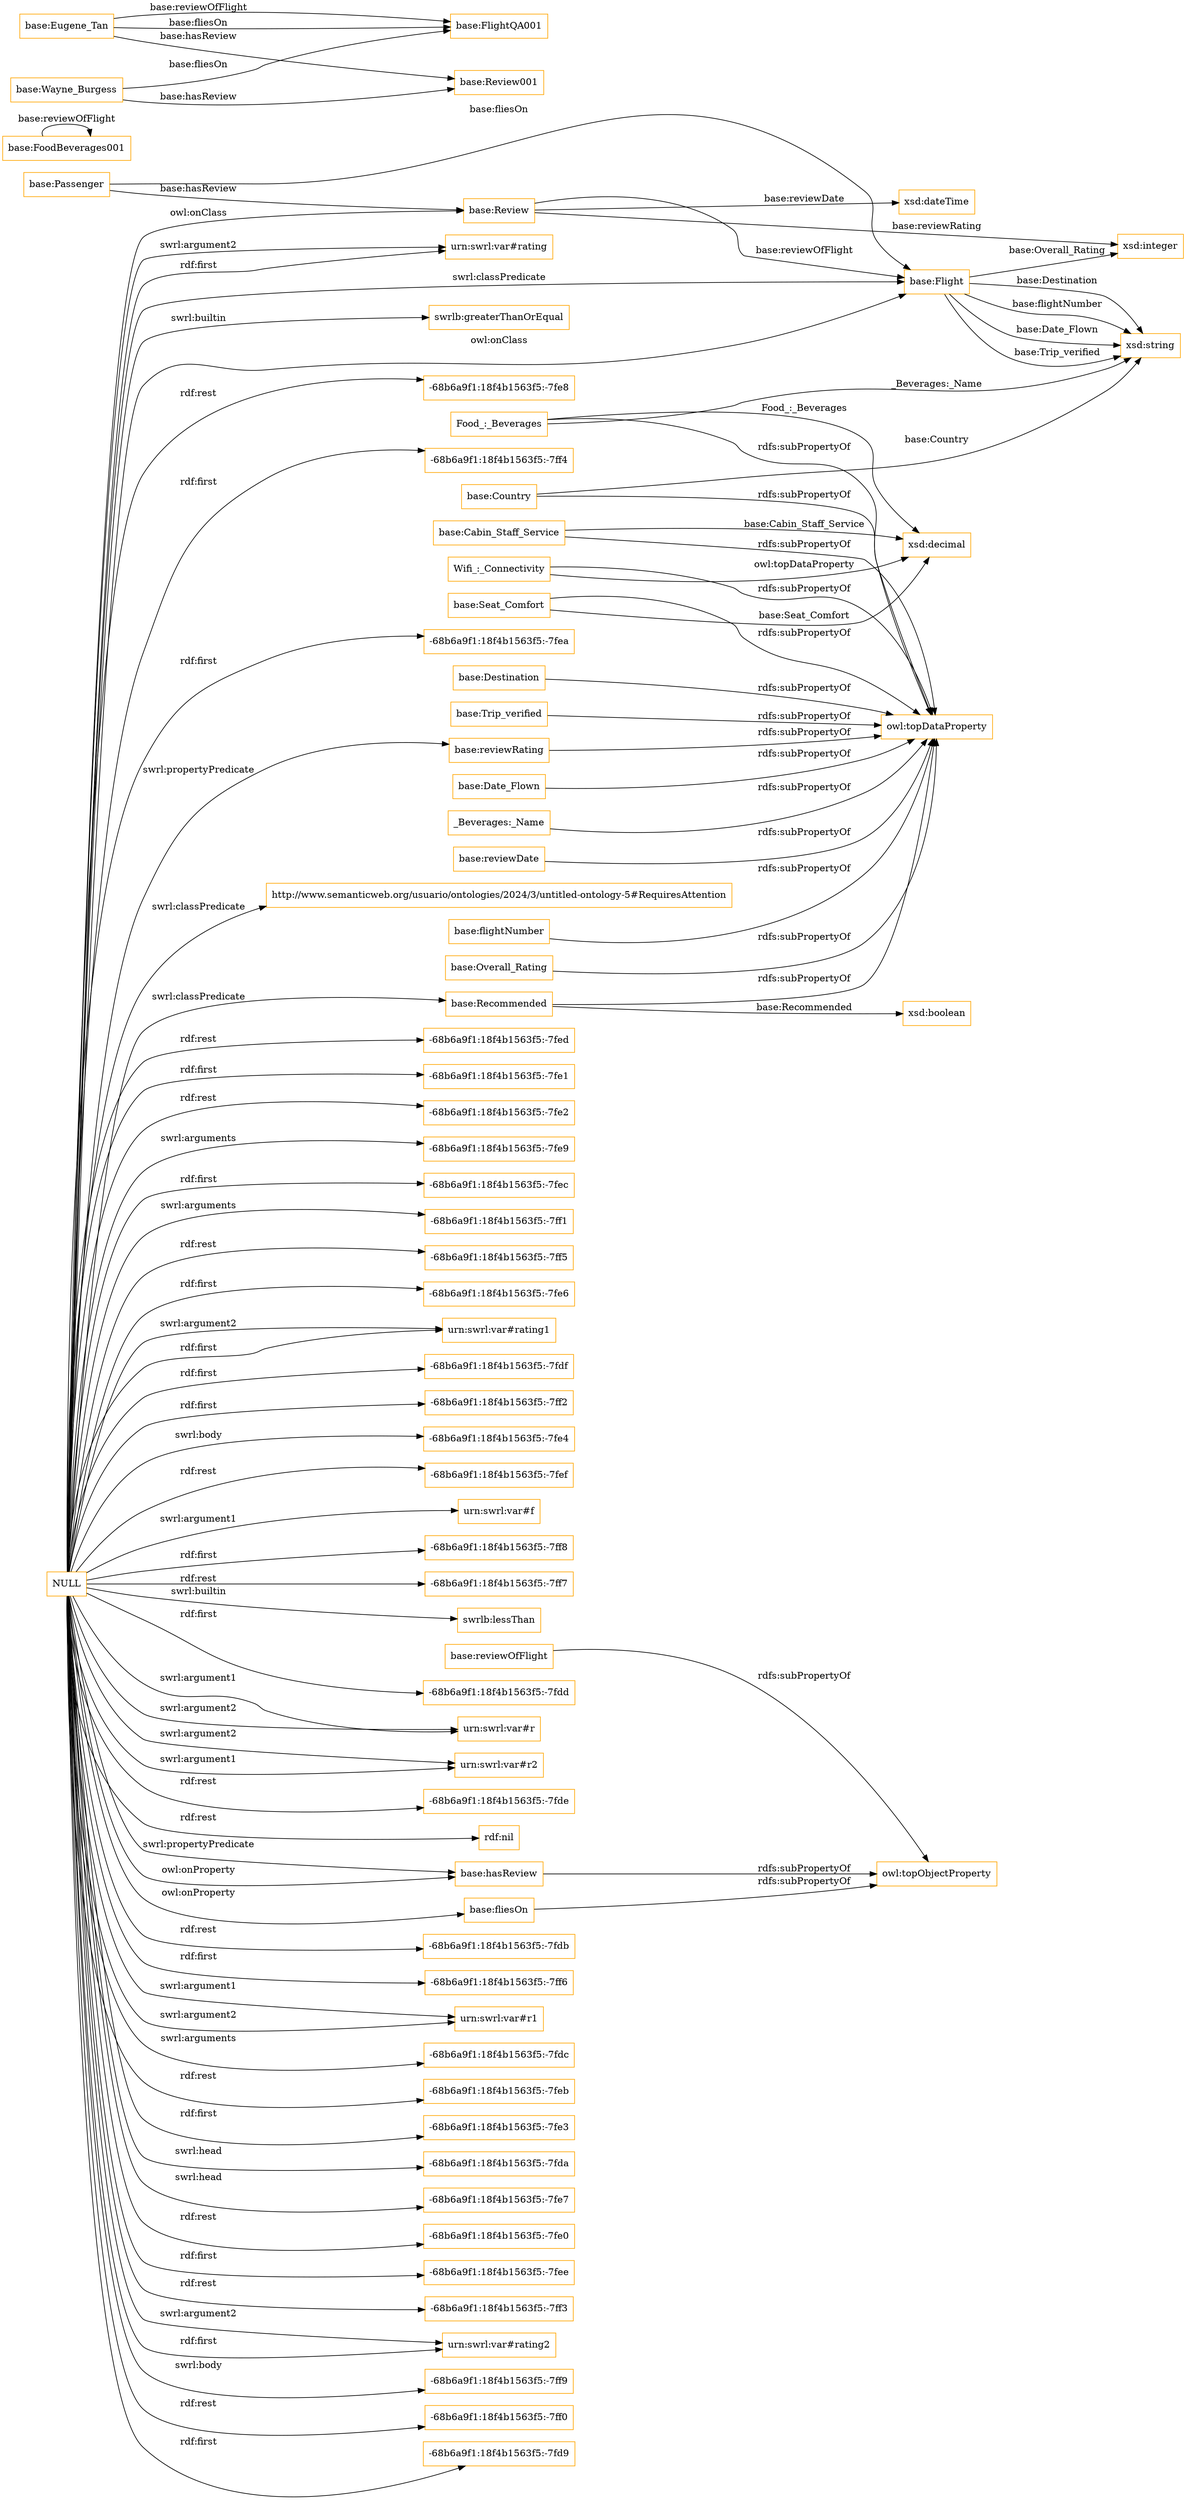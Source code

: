 digraph ar2dtool_diagram { 
rankdir=LR;
size="1501"
node [shape = rectangle, color="orange"]; "http://www.semanticweb.org/usuario/ontologies/2024/3/untitled-ontology-5#RequiresAttention" "base:Passenger" "base:Date_Flown" "base:Cabin_Staff_Service" "base:Country" "base:Seat_Comfort" "Wifi_:_Connectivity" "base:Review" "base:Overall_Rating" "base:Destination" "base:Recommended" "base:Trip_verified" "base:Flight" "Food_:_Beverages" ; /*classes style*/
	"NULL" -> "-68b6a9f1:18f4b1563f5:-7fe2" [ label = "rdf:rest" ];
	"NULL" -> "-68b6a9f1:18f4b1563f5:-7fe9" [ label = "swrl:arguments" ];
	"NULL" -> "-68b6a9f1:18f4b1563f5:-7fec" [ label = "rdf:first" ];
	"NULL" -> "-68b6a9f1:18f4b1563f5:-7ff1" [ label = "swrl:arguments" ];
	"NULL" -> "-68b6a9f1:18f4b1563f5:-7ff5" [ label = "rdf:rest" ];
	"NULL" -> "-68b6a9f1:18f4b1563f5:-7fe6" [ label = "rdf:first" ];
	"NULL" -> "urn:swrl:var#rating1" [ label = "rdf:first" ];
	"NULL" -> "-68b6a9f1:18f4b1563f5:-7fdf" [ label = "rdf:first" ];
	"NULL" -> "base:reviewRating" [ label = "swrl:propertyPredicate" ];
	"NULL" -> "-68b6a9f1:18f4b1563f5:-7ff2" [ label = "rdf:first" ];
	"NULL" -> "-68b6a9f1:18f4b1563f5:-7fe4" [ label = "swrl:body" ];
	"NULL" -> "-68b6a9f1:18f4b1563f5:-7fef" [ label = "rdf:rest" ];
	"NULL" -> "urn:swrl:var#f" [ label = "swrl:argument1" ];
	"NULL" -> "-68b6a9f1:18f4b1563f5:-7ff8" [ label = "rdf:first" ];
	"NULL" -> "-68b6a9f1:18f4b1563f5:-7ff7" [ label = "rdf:rest" ];
	"NULL" -> "swrlb:lessThan" [ label = "swrl:builtin" ];
	"NULL" -> "-68b6a9f1:18f4b1563f5:-7fdd" [ label = "rdf:first" ];
	"NULL" -> "urn:swrl:var#r" [ label = "swrl:argument2" ];
	"NULL" -> "urn:swrl:var#r2" [ label = "swrl:argument1" ];
	"NULL" -> "-68b6a9f1:18f4b1563f5:-7fde" [ label = "rdf:rest" ];
	"NULL" -> "http://www.semanticweb.org/usuario/ontologies/2024/3/untitled-ontology-5#RequiresAttention" [ label = "swrl:classPredicate" ];
	"NULL" -> "rdf:nil" [ label = "rdf:rest" ];
	"NULL" -> "base:Review" [ label = "owl:onClass" ];
	"NULL" -> "base:hasReview" [ label = "owl:onProperty" ];
	"NULL" -> "-68b6a9f1:18f4b1563f5:-7fdb" [ label = "rdf:rest" ];
	"NULL" -> "base:fliesOn" [ label = "owl:onProperty" ];
	"NULL" -> "-68b6a9f1:18f4b1563f5:-7ff6" [ label = "rdf:first" ];
	"NULL" -> "urn:swrl:var#r1" [ label = "swrl:argument2" ];
	"NULL" -> "urn:swrl:var#rating1" [ label = "swrl:argument2" ];
	"NULL" -> "-68b6a9f1:18f4b1563f5:-7fdc" [ label = "swrl:arguments" ];
	"NULL" -> "-68b6a9f1:18f4b1563f5:-7feb" [ label = "rdf:rest" ];
	"NULL" -> "-68b6a9f1:18f4b1563f5:-7fe3" [ label = "rdf:first" ];
	"NULL" -> "-68b6a9f1:18f4b1563f5:-7fda" [ label = "swrl:head" ];
	"NULL" -> "-68b6a9f1:18f4b1563f5:-7fe7" [ label = "swrl:head" ];
	"NULL" -> "-68b6a9f1:18f4b1563f5:-7fe0" [ label = "rdf:rest" ];
	"NULL" -> "-68b6a9f1:18f4b1563f5:-7fee" [ label = "rdf:first" ];
	"NULL" -> "base:Recommended" [ label = "swrl:classPredicate" ];
	"NULL" -> "-68b6a9f1:18f4b1563f5:-7ff3" [ label = "rdf:rest" ];
	"NULL" -> "base:Flight" [ label = "owl:onClass" ];
	"NULL" -> "urn:swrl:var#rating2" [ label = "rdf:first" ];
	"NULL" -> "-68b6a9f1:18f4b1563f5:-7ff9" [ label = "swrl:body" ];
	"NULL" -> "urn:swrl:var#r1" [ label = "swrl:argument1" ];
	"NULL" -> "-68b6a9f1:18f4b1563f5:-7ff0" [ label = "rdf:rest" ];
	"NULL" -> "-68b6a9f1:18f4b1563f5:-7fd9" [ label = "rdf:first" ];
	"NULL" -> "urn:swrl:var#rating" [ label = "rdf:first" ];
	"NULL" -> "base:hasReview" [ label = "swrl:propertyPredicate" ];
	"NULL" -> "urn:swrl:var#rating2" [ label = "swrl:argument2" ];
	"NULL" -> "swrlb:greaterThanOrEqual" [ label = "swrl:builtin" ];
	"NULL" -> "-68b6a9f1:18f4b1563f5:-7fe8" [ label = "rdf:rest" ];
	"NULL" -> "urn:swrl:var#rating" [ label = "swrl:argument2" ];
	"NULL" -> "-68b6a9f1:18f4b1563f5:-7ff4" [ label = "rdf:first" ];
	"NULL" -> "-68b6a9f1:18f4b1563f5:-7fea" [ label = "rdf:first" ];
	"NULL" -> "base:Flight" [ label = "swrl:classPredicate" ];
	"NULL" -> "-68b6a9f1:18f4b1563f5:-7fed" [ label = "rdf:rest" ];
	"NULL" -> "-68b6a9f1:18f4b1563f5:-7fe1" [ label = "rdf:first" ];
	"NULL" -> "urn:swrl:var#r2" [ label = "swrl:argument2" ];
	"NULL" -> "urn:swrl:var#r" [ label = "swrl:argument1" ];
	"base:Date_Flown" -> "owl:topDataProperty" [ label = "rdfs:subPropertyOf" ];
	"base:Destination" -> "owl:topDataProperty" [ label = "rdfs:subPropertyOf" ];
	"base:hasReview" -> "owl:topObjectProperty" [ label = "rdfs:subPropertyOf" ];
	"base:Seat_Comfort" -> "owl:topDataProperty" [ label = "rdfs:subPropertyOf" ];
	"base:FoodBeverages001" -> "base:FoodBeverages001" [ label = "base:reviewOfFlight" ];
	"base:Trip_verified" -> "owl:topDataProperty" [ label = "rdfs:subPropertyOf" ];
	"_Beverages:_Name" -> "owl:topDataProperty" [ label = "rdfs:subPropertyOf" ];
	"base:reviewOfFlight" -> "owl:topObjectProperty" [ label = "rdfs:subPropertyOf" ];
	"Wifi_:_Connectivity" -> "owl:topDataProperty" [ label = "rdfs:subPropertyOf" ];
	"base:Recommended" -> "owl:topDataProperty" [ label = "rdfs:subPropertyOf" ];
	"base:fliesOn" -> "owl:topObjectProperty" [ label = "rdfs:subPropertyOf" ];
	"base:Country" -> "owl:topDataProperty" [ label = "rdfs:subPropertyOf" ];
	"Food_:_Beverages" -> "owl:topDataProperty" [ label = "rdfs:subPropertyOf" ];
	"base:reviewDate" -> "owl:topDataProperty" [ label = "rdfs:subPropertyOf" ];
	"base:reviewRating" -> "owl:topDataProperty" [ label = "rdfs:subPropertyOf" ];
	"base:Wayne_Burgess" -> "base:Review001" [ label = "base:hasReview" ];
	"base:Wayne_Burgess" -> "base:FlightQA001" [ label = "base:fliesOn" ];
	"base:flightNumber" -> "owl:topDataProperty" [ label = "rdfs:subPropertyOf" ];
	"base:Eugene_Tan" -> "base:FlightQA001" [ label = "base:reviewOfFlight" ];
	"base:Eugene_Tan" -> "base:FlightQA001" [ label = "base:fliesOn" ];
	"base:Eugene_Tan" -> "base:Review001" [ label = "base:hasReview" ];
	"base:Overall_Rating" -> "owl:topDataProperty" [ label = "rdfs:subPropertyOf" ];
	"base:Cabin_Staff_Service" -> "owl:topDataProperty" [ label = "rdfs:subPropertyOf" ];
	"base:Flight" -> "xsd:string" [ label = "base:Trip_verified" ];
	"base:Flight" -> "xsd:string" [ label = "base:Destination" ];
	"base:Flight" -> "xsd:integer" [ label = "base:Overall_Rating" ];
	"base:Seat_Comfort" -> "xsd:decimal" [ label = "base:Seat_Comfort" ];
	"base:Country" -> "xsd:string" [ label = "base:Country" ];
	"base:Review" -> "xsd:integer" [ label = "base:reviewRating" ];
	"base:Flight" -> "xsd:string" [ label = "base:flightNumber" ];
	"base:Passenger" -> "base:Review" [ label = "base:hasReview" ];
	"base:Cabin_Staff_Service" -> "xsd:decimal" [ label = "base:Cabin_Staff_Service" ];
	"base:Review" -> "xsd:dateTime" [ label = "base:reviewDate" ];
	"base:Flight" -> "xsd:string" [ label = "base:Date_Flown" ];
	"Wifi_:_Connectivity" -> "xsd:decimal" [ label = "owl:topDataProperty" ];
	"base:Review" -> "base:Flight" [ label = "base:reviewOfFlight" ];
	"base:Recommended" -> "xsd:boolean" [ label = "base:Recommended" ];
	"Food_:_Beverages" -> "xsd:decimal" [ label = "Food_:_Beverages" ];
	"Food_:_Beverages" -> "xsd:string" [ label = "_Beverages:_Name" ];
	"base:Passenger" -> "base:Flight" [ label = "base:fliesOn" ];

}
